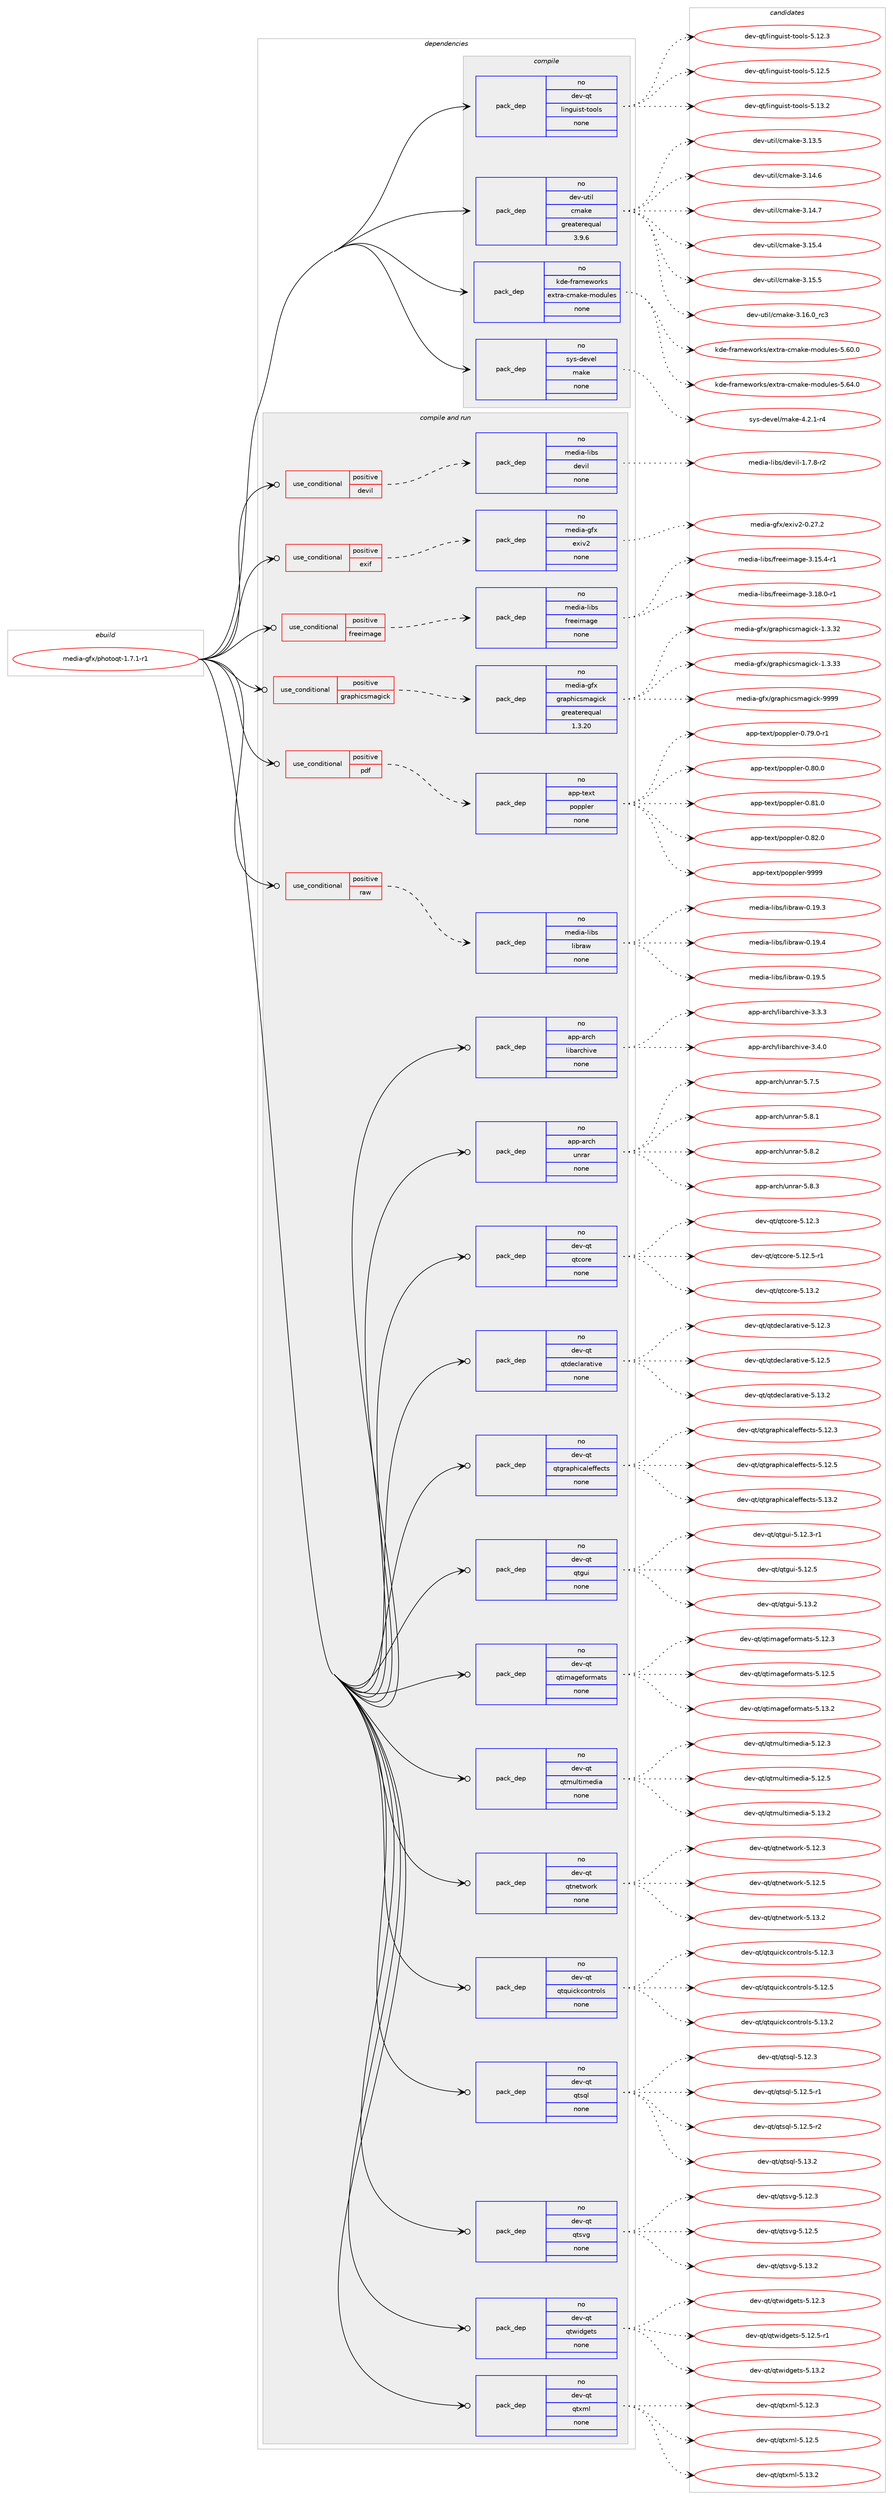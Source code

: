 digraph prolog {

# *************
# Graph options
# *************

newrank=true;
concentrate=true;
compound=true;
graph [rankdir=LR,fontname=Helvetica,fontsize=10,ranksep=1.5];#, ranksep=2.5, nodesep=0.2];
edge  [arrowhead=vee];
node  [fontname=Helvetica,fontsize=10];

# **********
# The ebuild
# **********

subgraph cluster_leftcol {
color=gray;
rank=same;
label=<<i>ebuild</i>>;
id [label="media-gfx/photoqt-1.7.1-r1", color=red, width=4, href="../media-gfx/photoqt-1.7.1-r1.svg"];
}

# ****************
# The dependencies
# ****************

subgraph cluster_midcol {
color=gray;
label=<<i>dependencies</i>>;
subgraph cluster_compile {
fillcolor="#eeeeee";
style=filled;
label=<<i>compile</i>>;
subgraph pack578759 {
dependency782718 [label=<<TABLE BORDER="0" CELLBORDER="1" CELLSPACING="0" CELLPADDING="4" WIDTH="220"><TR><TD ROWSPAN="6" CELLPADDING="30">pack_dep</TD></TR><TR><TD WIDTH="110">no</TD></TR><TR><TD>dev-qt</TD></TR><TR><TD>linguist-tools</TD></TR><TR><TD>none</TD></TR><TR><TD></TD></TR></TABLE>>, shape=none, color=blue];
}
id:e -> dependency782718:w [weight=20,style="solid",arrowhead="vee"];
subgraph pack578760 {
dependency782719 [label=<<TABLE BORDER="0" CELLBORDER="1" CELLSPACING="0" CELLPADDING="4" WIDTH="220"><TR><TD ROWSPAN="6" CELLPADDING="30">pack_dep</TD></TR><TR><TD WIDTH="110">no</TD></TR><TR><TD>dev-util</TD></TR><TR><TD>cmake</TD></TR><TR><TD>greaterequal</TD></TR><TR><TD>3.9.6</TD></TR></TABLE>>, shape=none, color=blue];
}
id:e -> dependency782719:w [weight=20,style="solid",arrowhead="vee"];
subgraph pack578761 {
dependency782720 [label=<<TABLE BORDER="0" CELLBORDER="1" CELLSPACING="0" CELLPADDING="4" WIDTH="220"><TR><TD ROWSPAN="6" CELLPADDING="30">pack_dep</TD></TR><TR><TD WIDTH="110">no</TD></TR><TR><TD>kde-frameworks</TD></TR><TR><TD>extra-cmake-modules</TD></TR><TR><TD>none</TD></TR><TR><TD></TD></TR></TABLE>>, shape=none, color=blue];
}
id:e -> dependency782720:w [weight=20,style="solid",arrowhead="vee"];
subgraph pack578762 {
dependency782721 [label=<<TABLE BORDER="0" CELLBORDER="1" CELLSPACING="0" CELLPADDING="4" WIDTH="220"><TR><TD ROWSPAN="6" CELLPADDING="30">pack_dep</TD></TR><TR><TD WIDTH="110">no</TD></TR><TR><TD>sys-devel</TD></TR><TR><TD>make</TD></TR><TR><TD>none</TD></TR><TR><TD></TD></TR></TABLE>>, shape=none, color=blue];
}
id:e -> dependency782721:w [weight=20,style="solid",arrowhead="vee"];
}
subgraph cluster_compileandrun {
fillcolor="#eeeeee";
style=filled;
label=<<i>compile and run</i>>;
subgraph cond190384 {
dependency782722 [label=<<TABLE BORDER="0" CELLBORDER="1" CELLSPACING="0" CELLPADDING="4"><TR><TD ROWSPAN="3" CELLPADDING="10">use_conditional</TD></TR><TR><TD>positive</TD></TR><TR><TD>devil</TD></TR></TABLE>>, shape=none, color=red];
subgraph pack578763 {
dependency782723 [label=<<TABLE BORDER="0" CELLBORDER="1" CELLSPACING="0" CELLPADDING="4" WIDTH="220"><TR><TD ROWSPAN="6" CELLPADDING="30">pack_dep</TD></TR><TR><TD WIDTH="110">no</TD></TR><TR><TD>media-libs</TD></TR><TR><TD>devil</TD></TR><TR><TD>none</TD></TR><TR><TD></TD></TR></TABLE>>, shape=none, color=blue];
}
dependency782722:e -> dependency782723:w [weight=20,style="dashed",arrowhead="vee"];
}
id:e -> dependency782722:w [weight=20,style="solid",arrowhead="odotvee"];
subgraph cond190385 {
dependency782724 [label=<<TABLE BORDER="0" CELLBORDER="1" CELLSPACING="0" CELLPADDING="4"><TR><TD ROWSPAN="3" CELLPADDING="10">use_conditional</TD></TR><TR><TD>positive</TD></TR><TR><TD>exif</TD></TR></TABLE>>, shape=none, color=red];
subgraph pack578764 {
dependency782725 [label=<<TABLE BORDER="0" CELLBORDER="1" CELLSPACING="0" CELLPADDING="4" WIDTH="220"><TR><TD ROWSPAN="6" CELLPADDING="30">pack_dep</TD></TR><TR><TD WIDTH="110">no</TD></TR><TR><TD>media-gfx</TD></TR><TR><TD>exiv2</TD></TR><TR><TD>none</TD></TR><TR><TD></TD></TR></TABLE>>, shape=none, color=blue];
}
dependency782724:e -> dependency782725:w [weight=20,style="dashed",arrowhead="vee"];
}
id:e -> dependency782724:w [weight=20,style="solid",arrowhead="odotvee"];
subgraph cond190386 {
dependency782726 [label=<<TABLE BORDER="0" CELLBORDER="1" CELLSPACING="0" CELLPADDING="4"><TR><TD ROWSPAN="3" CELLPADDING="10">use_conditional</TD></TR><TR><TD>positive</TD></TR><TR><TD>freeimage</TD></TR></TABLE>>, shape=none, color=red];
subgraph pack578765 {
dependency782727 [label=<<TABLE BORDER="0" CELLBORDER="1" CELLSPACING="0" CELLPADDING="4" WIDTH="220"><TR><TD ROWSPAN="6" CELLPADDING="30">pack_dep</TD></TR><TR><TD WIDTH="110">no</TD></TR><TR><TD>media-libs</TD></TR><TR><TD>freeimage</TD></TR><TR><TD>none</TD></TR><TR><TD></TD></TR></TABLE>>, shape=none, color=blue];
}
dependency782726:e -> dependency782727:w [weight=20,style="dashed",arrowhead="vee"];
}
id:e -> dependency782726:w [weight=20,style="solid",arrowhead="odotvee"];
subgraph cond190387 {
dependency782728 [label=<<TABLE BORDER="0" CELLBORDER="1" CELLSPACING="0" CELLPADDING="4"><TR><TD ROWSPAN="3" CELLPADDING="10">use_conditional</TD></TR><TR><TD>positive</TD></TR><TR><TD>graphicsmagick</TD></TR></TABLE>>, shape=none, color=red];
subgraph pack578766 {
dependency782729 [label=<<TABLE BORDER="0" CELLBORDER="1" CELLSPACING="0" CELLPADDING="4" WIDTH="220"><TR><TD ROWSPAN="6" CELLPADDING="30">pack_dep</TD></TR><TR><TD WIDTH="110">no</TD></TR><TR><TD>media-gfx</TD></TR><TR><TD>graphicsmagick</TD></TR><TR><TD>greaterequal</TD></TR><TR><TD>1.3.20</TD></TR></TABLE>>, shape=none, color=blue];
}
dependency782728:e -> dependency782729:w [weight=20,style="dashed",arrowhead="vee"];
}
id:e -> dependency782728:w [weight=20,style="solid",arrowhead="odotvee"];
subgraph cond190388 {
dependency782730 [label=<<TABLE BORDER="0" CELLBORDER="1" CELLSPACING="0" CELLPADDING="4"><TR><TD ROWSPAN="3" CELLPADDING="10">use_conditional</TD></TR><TR><TD>positive</TD></TR><TR><TD>pdf</TD></TR></TABLE>>, shape=none, color=red];
subgraph pack578767 {
dependency782731 [label=<<TABLE BORDER="0" CELLBORDER="1" CELLSPACING="0" CELLPADDING="4" WIDTH="220"><TR><TD ROWSPAN="6" CELLPADDING="30">pack_dep</TD></TR><TR><TD WIDTH="110">no</TD></TR><TR><TD>app-text</TD></TR><TR><TD>poppler</TD></TR><TR><TD>none</TD></TR><TR><TD></TD></TR></TABLE>>, shape=none, color=blue];
}
dependency782730:e -> dependency782731:w [weight=20,style="dashed",arrowhead="vee"];
}
id:e -> dependency782730:w [weight=20,style="solid",arrowhead="odotvee"];
subgraph cond190389 {
dependency782732 [label=<<TABLE BORDER="0" CELLBORDER="1" CELLSPACING="0" CELLPADDING="4"><TR><TD ROWSPAN="3" CELLPADDING="10">use_conditional</TD></TR><TR><TD>positive</TD></TR><TR><TD>raw</TD></TR></TABLE>>, shape=none, color=red];
subgraph pack578768 {
dependency782733 [label=<<TABLE BORDER="0" CELLBORDER="1" CELLSPACING="0" CELLPADDING="4" WIDTH="220"><TR><TD ROWSPAN="6" CELLPADDING="30">pack_dep</TD></TR><TR><TD WIDTH="110">no</TD></TR><TR><TD>media-libs</TD></TR><TR><TD>libraw</TD></TR><TR><TD>none</TD></TR><TR><TD></TD></TR></TABLE>>, shape=none, color=blue];
}
dependency782732:e -> dependency782733:w [weight=20,style="dashed",arrowhead="vee"];
}
id:e -> dependency782732:w [weight=20,style="solid",arrowhead="odotvee"];
subgraph pack578769 {
dependency782734 [label=<<TABLE BORDER="0" CELLBORDER="1" CELLSPACING="0" CELLPADDING="4" WIDTH="220"><TR><TD ROWSPAN="6" CELLPADDING="30">pack_dep</TD></TR><TR><TD WIDTH="110">no</TD></TR><TR><TD>app-arch</TD></TR><TR><TD>libarchive</TD></TR><TR><TD>none</TD></TR><TR><TD></TD></TR></TABLE>>, shape=none, color=blue];
}
id:e -> dependency782734:w [weight=20,style="solid",arrowhead="odotvee"];
subgraph pack578770 {
dependency782735 [label=<<TABLE BORDER="0" CELLBORDER="1" CELLSPACING="0" CELLPADDING="4" WIDTH="220"><TR><TD ROWSPAN="6" CELLPADDING="30">pack_dep</TD></TR><TR><TD WIDTH="110">no</TD></TR><TR><TD>app-arch</TD></TR><TR><TD>unrar</TD></TR><TR><TD>none</TD></TR><TR><TD></TD></TR></TABLE>>, shape=none, color=blue];
}
id:e -> dependency782735:w [weight=20,style="solid",arrowhead="odotvee"];
subgraph pack578771 {
dependency782736 [label=<<TABLE BORDER="0" CELLBORDER="1" CELLSPACING="0" CELLPADDING="4" WIDTH="220"><TR><TD ROWSPAN="6" CELLPADDING="30">pack_dep</TD></TR><TR><TD WIDTH="110">no</TD></TR><TR><TD>dev-qt</TD></TR><TR><TD>qtcore</TD></TR><TR><TD>none</TD></TR><TR><TD></TD></TR></TABLE>>, shape=none, color=blue];
}
id:e -> dependency782736:w [weight=20,style="solid",arrowhead="odotvee"];
subgraph pack578772 {
dependency782737 [label=<<TABLE BORDER="0" CELLBORDER="1" CELLSPACING="0" CELLPADDING="4" WIDTH="220"><TR><TD ROWSPAN="6" CELLPADDING="30">pack_dep</TD></TR><TR><TD WIDTH="110">no</TD></TR><TR><TD>dev-qt</TD></TR><TR><TD>qtdeclarative</TD></TR><TR><TD>none</TD></TR><TR><TD></TD></TR></TABLE>>, shape=none, color=blue];
}
id:e -> dependency782737:w [weight=20,style="solid",arrowhead="odotvee"];
subgraph pack578773 {
dependency782738 [label=<<TABLE BORDER="0" CELLBORDER="1" CELLSPACING="0" CELLPADDING="4" WIDTH="220"><TR><TD ROWSPAN="6" CELLPADDING="30">pack_dep</TD></TR><TR><TD WIDTH="110">no</TD></TR><TR><TD>dev-qt</TD></TR><TR><TD>qtgraphicaleffects</TD></TR><TR><TD>none</TD></TR><TR><TD></TD></TR></TABLE>>, shape=none, color=blue];
}
id:e -> dependency782738:w [weight=20,style="solid",arrowhead="odotvee"];
subgraph pack578774 {
dependency782739 [label=<<TABLE BORDER="0" CELLBORDER="1" CELLSPACING="0" CELLPADDING="4" WIDTH="220"><TR><TD ROWSPAN="6" CELLPADDING="30">pack_dep</TD></TR><TR><TD WIDTH="110">no</TD></TR><TR><TD>dev-qt</TD></TR><TR><TD>qtgui</TD></TR><TR><TD>none</TD></TR><TR><TD></TD></TR></TABLE>>, shape=none, color=blue];
}
id:e -> dependency782739:w [weight=20,style="solid",arrowhead="odotvee"];
subgraph pack578775 {
dependency782740 [label=<<TABLE BORDER="0" CELLBORDER="1" CELLSPACING="0" CELLPADDING="4" WIDTH="220"><TR><TD ROWSPAN="6" CELLPADDING="30">pack_dep</TD></TR><TR><TD WIDTH="110">no</TD></TR><TR><TD>dev-qt</TD></TR><TR><TD>qtimageformats</TD></TR><TR><TD>none</TD></TR><TR><TD></TD></TR></TABLE>>, shape=none, color=blue];
}
id:e -> dependency782740:w [weight=20,style="solid",arrowhead="odotvee"];
subgraph pack578776 {
dependency782741 [label=<<TABLE BORDER="0" CELLBORDER="1" CELLSPACING="0" CELLPADDING="4" WIDTH="220"><TR><TD ROWSPAN="6" CELLPADDING="30">pack_dep</TD></TR><TR><TD WIDTH="110">no</TD></TR><TR><TD>dev-qt</TD></TR><TR><TD>qtmultimedia</TD></TR><TR><TD>none</TD></TR><TR><TD></TD></TR></TABLE>>, shape=none, color=blue];
}
id:e -> dependency782741:w [weight=20,style="solid",arrowhead="odotvee"];
subgraph pack578777 {
dependency782742 [label=<<TABLE BORDER="0" CELLBORDER="1" CELLSPACING="0" CELLPADDING="4" WIDTH="220"><TR><TD ROWSPAN="6" CELLPADDING="30">pack_dep</TD></TR><TR><TD WIDTH="110">no</TD></TR><TR><TD>dev-qt</TD></TR><TR><TD>qtnetwork</TD></TR><TR><TD>none</TD></TR><TR><TD></TD></TR></TABLE>>, shape=none, color=blue];
}
id:e -> dependency782742:w [weight=20,style="solid",arrowhead="odotvee"];
subgraph pack578778 {
dependency782743 [label=<<TABLE BORDER="0" CELLBORDER="1" CELLSPACING="0" CELLPADDING="4" WIDTH="220"><TR><TD ROWSPAN="6" CELLPADDING="30">pack_dep</TD></TR><TR><TD WIDTH="110">no</TD></TR><TR><TD>dev-qt</TD></TR><TR><TD>qtquickcontrols</TD></TR><TR><TD>none</TD></TR><TR><TD></TD></TR></TABLE>>, shape=none, color=blue];
}
id:e -> dependency782743:w [weight=20,style="solid",arrowhead="odotvee"];
subgraph pack578779 {
dependency782744 [label=<<TABLE BORDER="0" CELLBORDER="1" CELLSPACING="0" CELLPADDING="4" WIDTH="220"><TR><TD ROWSPAN="6" CELLPADDING="30">pack_dep</TD></TR><TR><TD WIDTH="110">no</TD></TR><TR><TD>dev-qt</TD></TR><TR><TD>qtsql</TD></TR><TR><TD>none</TD></TR><TR><TD></TD></TR></TABLE>>, shape=none, color=blue];
}
id:e -> dependency782744:w [weight=20,style="solid",arrowhead="odotvee"];
subgraph pack578780 {
dependency782745 [label=<<TABLE BORDER="0" CELLBORDER="1" CELLSPACING="0" CELLPADDING="4" WIDTH="220"><TR><TD ROWSPAN="6" CELLPADDING="30">pack_dep</TD></TR><TR><TD WIDTH="110">no</TD></TR><TR><TD>dev-qt</TD></TR><TR><TD>qtsvg</TD></TR><TR><TD>none</TD></TR><TR><TD></TD></TR></TABLE>>, shape=none, color=blue];
}
id:e -> dependency782745:w [weight=20,style="solid",arrowhead="odotvee"];
subgraph pack578781 {
dependency782746 [label=<<TABLE BORDER="0" CELLBORDER="1" CELLSPACING="0" CELLPADDING="4" WIDTH="220"><TR><TD ROWSPAN="6" CELLPADDING="30">pack_dep</TD></TR><TR><TD WIDTH="110">no</TD></TR><TR><TD>dev-qt</TD></TR><TR><TD>qtwidgets</TD></TR><TR><TD>none</TD></TR><TR><TD></TD></TR></TABLE>>, shape=none, color=blue];
}
id:e -> dependency782746:w [weight=20,style="solid",arrowhead="odotvee"];
subgraph pack578782 {
dependency782747 [label=<<TABLE BORDER="0" CELLBORDER="1" CELLSPACING="0" CELLPADDING="4" WIDTH="220"><TR><TD ROWSPAN="6" CELLPADDING="30">pack_dep</TD></TR><TR><TD WIDTH="110">no</TD></TR><TR><TD>dev-qt</TD></TR><TR><TD>qtxml</TD></TR><TR><TD>none</TD></TR><TR><TD></TD></TR></TABLE>>, shape=none, color=blue];
}
id:e -> dependency782747:w [weight=20,style="solid",arrowhead="odotvee"];
}
subgraph cluster_run {
fillcolor="#eeeeee";
style=filled;
label=<<i>run</i>>;
}
}

# **************
# The candidates
# **************

subgraph cluster_choices {
rank=same;
color=gray;
label=<<i>candidates</i>>;

subgraph choice578759 {
color=black;
nodesep=1;
choice10010111845113116471081051101031171051151164511611111110811545534649504651 [label="dev-qt/linguist-tools-5.12.3", color=red, width=4,href="../dev-qt/linguist-tools-5.12.3.svg"];
choice10010111845113116471081051101031171051151164511611111110811545534649504653 [label="dev-qt/linguist-tools-5.12.5", color=red, width=4,href="../dev-qt/linguist-tools-5.12.5.svg"];
choice10010111845113116471081051101031171051151164511611111110811545534649514650 [label="dev-qt/linguist-tools-5.13.2", color=red, width=4,href="../dev-qt/linguist-tools-5.13.2.svg"];
dependency782718:e -> choice10010111845113116471081051101031171051151164511611111110811545534649504651:w [style=dotted,weight="100"];
dependency782718:e -> choice10010111845113116471081051101031171051151164511611111110811545534649504653:w [style=dotted,weight="100"];
dependency782718:e -> choice10010111845113116471081051101031171051151164511611111110811545534649514650:w [style=dotted,weight="100"];
}
subgraph choice578760 {
color=black;
nodesep=1;
choice1001011184511711610510847991099710710145514649514653 [label="dev-util/cmake-3.13.5", color=red, width=4,href="../dev-util/cmake-3.13.5.svg"];
choice1001011184511711610510847991099710710145514649524654 [label="dev-util/cmake-3.14.6", color=red, width=4,href="../dev-util/cmake-3.14.6.svg"];
choice1001011184511711610510847991099710710145514649524655 [label="dev-util/cmake-3.14.7", color=red, width=4,href="../dev-util/cmake-3.14.7.svg"];
choice1001011184511711610510847991099710710145514649534652 [label="dev-util/cmake-3.15.4", color=red, width=4,href="../dev-util/cmake-3.15.4.svg"];
choice1001011184511711610510847991099710710145514649534653 [label="dev-util/cmake-3.15.5", color=red, width=4,href="../dev-util/cmake-3.15.5.svg"];
choice1001011184511711610510847991099710710145514649544648951149951 [label="dev-util/cmake-3.16.0_rc3", color=red, width=4,href="../dev-util/cmake-3.16.0_rc3.svg"];
dependency782719:e -> choice1001011184511711610510847991099710710145514649514653:w [style=dotted,weight="100"];
dependency782719:e -> choice1001011184511711610510847991099710710145514649524654:w [style=dotted,weight="100"];
dependency782719:e -> choice1001011184511711610510847991099710710145514649524655:w [style=dotted,weight="100"];
dependency782719:e -> choice1001011184511711610510847991099710710145514649534652:w [style=dotted,weight="100"];
dependency782719:e -> choice1001011184511711610510847991099710710145514649534653:w [style=dotted,weight="100"];
dependency782719:e -> choice1001011184511711610510847991099710710145514649544648951149951:w [style=dotted,weight="100"];
}
subgraph choice578761 {
color=black;
nodesep=1;
choice107100101451021149710910111911111410711547101120116114974599109971071014510911110011710810111545534654484648 [label="kde-frameworks/extra-cmake-modules-5.60.0", color=red, width=4,href="../kde-frameworks/extra-cmake-modules-5.60.0.svg"];
choice107100101451021149710910111911111410711547101120116114974599109971071014510911110011710810111545534654524648 [label="kde-frameworks/extra-cmake-modules-5.64.0", color=red, width=4,href="../kde-frameworks/extra-cmake-modules-5.64.0.svg"];
dependency782720:e -> choice107100101451021149710910111911111410711547101120116114974599109971071014510911110011710810111545534654484648:w [style=dotted,weight="100"];
dependency782720:e -> choice107100101451021149710910111911111410711547101120116114974599109971071014510911110011710810111545534654524648:w [style=dotted,weight="100"];
}
subgraph choice578762 {
color=black;
nodesep=1;
choice1151211154510010111810110847109971071014552465046494511452 [label="sys-devel/make-4.2.1-r4", color=red, width=4,href="../sys-devel/make-4.2.1-r4.svg"];
dependency782721:e -> choice1151211154510010111810110847109971071014552465046494511452:w [style=dotted,weight="100"];
}
subgraph choice578763 {
color=black;
nodesep=1;
choice109101100105974510810598115471001011181051084549465546564511450 [label="media-libs/devil-1.7.8-r2", color=red, width=4,href="../media-libs/devil-1.7.8-r2.svg"];
dependency782723:e -> choice109101100105974510810598115471001011181051084549465546564511450:w [style=dotted,weight="100"];
}
subgraph choice578764 {
color=black;
nodesep=1;
choice1091011001059745103102120471011201051185045484650554650 [label="media-gfx/exiv2-0.27.2", color=red, width=4,href="../media-gfx/exiv2-0.27.2.svg"];
dependency782725:e -> choice1091011001059745103102120471011201051185045484650554650:w [style=dotted,weight="100"];
}
subgraph choice578765 {
color=black;
nodesep=1;
choice1091011001059745108105981154710211410110110510997103101455146495346524511449 [label="media-libs/freeimage-3.15.4-r1", color=red, width=4,href="../media-libs/freeimage-3.15.4-r1.svg"];
choice1091011001059745108105981154710211410110110510997103101455146495646484511449 [label="media-libs/freeimage-3.18.0-r1", color=red, width=4,href="../media-libs/freeimage-3.18.0-r1.svg"];
dependency782727:e -> choice1091011001059745108105981154710211410110110510997103101455146495346524511449:w [style=dotted,weight="100"];
dependency782727:e -> choice1091011001059745108105981154710211410110110510997103101455146495646484511449:w [style=dotted,weight="100"];
}
subgraph choice578766 {
color=black;
nodesep=1;
choice1091011001059745103102120471031149711210410599115109971031059910745494651465150 [label="media-gfx/graphicsmagick-1.3.32", color=red, width=4,href="../media-gfx/graphicsmagick-1.3.32.svg"];
choice1091011001059745103102120471031149711210410599115109971031059910745494651465151 [label="media-gfx/graphicsmagick-1.3.33", color=red, width=4,href="../media-gfx/graphicsmagick-1.3.33.svg"];
choice109101100105974510310212047103114971121041059911510997103105991074557575757 [label="media-gfx/graphicsmagick-9999", color=red, width=4,href="../media-gfx/graphicsmagick-9999.svg"];
dependency782729:e -> choice1091011001059745103102120471031149711210410599115109971031059910745494651465150:w [style=dotted,weight="100"];
dependency782729:e -> choice1091011001059745103102120471031149711210410599115109971031059910745494651465151:w [style=dotted,weight="100"];
dependency782729:e -> choice109101100105974510310212047103114971121041059911510997103105991074557575757:w [style=dotted,weight="100"];
}
subgraph choice578767 {
color=black;
nodesep=1;
choice971121124511610112011647112111112112108101114454846555746484511449 [label="app-text/poppler-0.79.0-r1", color=red, width=4,href="../app-text/poppler-0.79.0-r1.svg"];
choice97112112451161011201164711211111211210810111445484656484648 [label="app-text/poppler-0.80.0", color=red, width=4,href="../app-text/poppler-0.80.0.svg"];
choice97112112451161011201164711211111211210810111445484656494648 [label="app-text/poppler-0.81.0", color=red, width=4,href="../app-text/poppler-0.81.0.svg"];
choice97112112451161011201164711211111211210810111445484656504648 [label="app-text/poppler-0.82.0", color=red, width=4,href="../app-text/poppler-0.82.0.svg"];
choice9711211245116101120116471121111121121081011144557575757 [label="app-text/poppler-9999", color=red, width=4,href="../app-text/poppler-9999.svg"];
dependency782731:e -> choice971121124511610112011647112111112112108101114454846555746484511449:w [style=dotted,weight="100"];
dependency782731:e -> choice97112112451161011201164711211111211210810111445484656484648:w [style=dotted,weight="100"];
dependency782731:e -> choice97112112451161011201164711211111211210810111445484656494648:w [style=dotted,weight="100"];
dependency782731:e -> choice97112112451161011201164711211111211210810111445484656504648:w [style=dotted,weight="100"];
dependency782731:e -> choice9711211245116101120116471121111121121081011144557575757:w [style=dotted,weight="100"];
}
subgraph choice578768 {
color=black;
nodesep=1;
choice10910110010597451081059811547108105981149711945484649574651 [label="media-libs/libraw-0.19.3", color=red, width=4,href="../media-libs/libraw-0.19.3.svg"];
choice10910110010597451081059811547108105981149711945484649574652 [label="media-libs/libraw-0.19.4", color=red, width=4,href="../media-libs/libraw-0.19.4.svg"];
choice10910110010597451081059811547108105981149711945484649574653 [label="media-libs/libraw-0.19.5", color=red, width=4,href="../media-libs/libraw-0.19.5.svg"];
dependency782733:e -> choice10910110010597451081059811547108105981149711945484649574651:w [style=dotted,weight="100"];
dependency782733:e -> choice10910110010597451081059811547108105981149711945484649574652:w [style=dotted,weight="100"];
dependency782733:e -> choice10910110010597451081059811547108105981149711945484649574653:w [style=dotted,weight="100"];
}
subgraph choice578769 {
color=black;
nodesep=1;
choice9711211245971149910447108105989711499104105118101455146514651 [label="app-arch/libarchive-3.3.3", color=red, width=4,href="../app-arch/libarchive-3.3.3.svg"];
choice9711211245971149910447108105989711499104105118101455146524648 [label="app-arch/libarchive-3.4.0", color=red, width=4,href="../app-arch/libarchive-3.4.0.svg"];
dependency782734:e -> choice9711211245971149910447108105989711499104105118101455146514651:w [style=dotted,weight="100"];
dependency782734:e -> choice9711211245971149910447108105989711499104105118101455146524648:w [style=dotted,weight="100"];
}
subgraph choice578770 {
color=black;
nodesep=1;
choice971121124597114991044711711011497114455346554653 [label="app-arch/unrar-5.7.5", color=red, width=4,href="../app-arch/unrar-5.7.5.svg"];
choice971121124597114991044711711011497114455346564649 [label="app-arch/unrar-5.8.1", color=red, width=4,href="../app-arch/unrar-5.8.1.svg"];
choice971121124597114991044711711011497114455346564650 [label="app-arch/unrar-5.8.2", color=red, width=4,href="../app-arch/unrar-5.8.2.svg"];
choice971121124597114991044711711011497114455346564651 [label="app-arch/unrar-5.8.3", color=red, width=4,href="../app-arch/unrar-5.8.3.svg"];
dependency782735:e -> choice971121124597114991044711711011497114455346554653:w [style=dotted,weight="100"];
dependency782735:e -> choice971121124597114991044711711011497114455346564649:w [style=dotted,weight="100"];
dependency782735:e -> choice971121124597114991044711711011497114455346564650:w [style=dotted,weight="100"];
dependency782735:e -> choice971121124597114991044711711011497114455346564651:w [style=dotted,weight="100"];
}
subgraph choice578771 {
color=black;
nodesep=1;
choice10010111845113116471131169911111410145534649504651 [label="dev-qt/qtcore-5.12.3", color=red, width=4,href="../dev-qt/qtcore-5.12.3.svg"];
choice100101118451131164711311699111114101455346495046534511449 [label="dev-qt/qtcore-5.12.5-r1", color=red, width=4,href="../dev-qt/qtcore-5.12.5-r1.svg"];
choice10010111845113116471131169911111410145534649514650 [label="dev-qt/qtcore-5.13.2", color=red, width=4,href="../dev-qt/qtcore-5.13.2.svg"];
dependency782736:e -> choice10010111845113116471131169911111410145534649504651:w [style=dotted,weight="100"];
dependency782736:e -> choice100101118451131164711311699111114101455346495046534511449:w [style=dotted,weight="100"];
dependency782736:e -> choice10010111845113116471131169911111410145534649514650:w [style=dotted,weight="100"];
}
subgraph choice578772 {
color=black;
nodesep=1;
choice100101118451131164711311610010199108971149711610511810145534649504651 [label="dev-qt/qtdeclarative-5.12.3", color=red, width=4,href="../dev-qt/qtdeclarative-5.12.3.svg"];
choice100101118451131164711311610010199108971149711610511810145534649504653 [label="dev-qt/qtdeclarative-5.12.5", color=red, width=4,href="../dev-qt/qtdeclarative-5.12.5.svg"];
choice100101118451131164711311610010199108971149711610511810145534649514650 [label="dev-qt/qtdeclarative-5.13.2", color=red, width=4,href="../dev-qt/qtdeclarative-5.13.2.svg"];
dependency782737:e -> choice100101118451131164711311610010199108971149711610511810145534649504651:w [style=dotted,weight="100"];
dependency782737:e -> choice100101118451131164711311610010199108971149711610511810145534649504653:w [style=dotted,weight="100"];
dependency782737:e -> choice100101118451131164711311610010199108971149711610511810145534649514650:w [style=dotted,weight="100"];
}
subgraph choice578773 {
color=black;
nodesep=1;
choice10010111845113116471131161031149711210410599971081011021021019911611545534649504651 [label="dev-qt/qtgraphicaleffects-5.12.3", color=red, width=4,href="../dev-qt/qtgraphicaleffects-5.12.3.svg"];
choice10010111845113116471131161031149711210410599971081011021021019911611545534649504653 [label="dev-qt/qtgraphicaleffects-5.12.5", color=red, width=4,href="../dev-qt/qtgraphicaleffects-5.12.5.svg"];
choice10010111845113116471131161031149711210410599971081011021021019911611545534649514650 [label="dev-qt/qtgraphicaleffects-5.13.2", color=red, width=4,href="../dev-qt/qtgraphicaleffects-5.13.2.svg"];
dependency782738:e -> choice10010111845113116471131161031149711210410599971081011021021019911611545534649504651:w [style=dotted,weight="100"];
dependency782738:e -> choice10010111845113116471131161031149711210410599971081011021021019911611545534649504653:w [style=dotted,weight="100"];
dependency782738:e -> choice10010111845113116471131161031149711210410599971081011021021019911611545534649514650:w [style=dotted,weight="100"];
}
subgraph choice578774 {
color=black;
nodesep=1;
choice1001011184511311647113116103117105455346495046514511449 [label="dev-qt/qtgui-5.12.3-r1", color=red, width=4,href="../dev-qt/qtgui-5.12.3-r1.svg"];
choice100101118451131164711311610311710545534649504653 [label="dev-qt/qtgui-5.12.5", color=red, width=4,href="../dev-qt/qtgui-5.12.5.svg"];
choice100101118451131164711311610311710545534649514650 [label="dev-qt/qtgui-5.13.2", color=red, width=4,href="../dev-qt/qtgui-5.13.2.svg"];
dependency782739:e -> choice1001011184511311647113116103117105455346495046514511449:w [style=dotted,weight="100"];
dependency782739:e -> choice100101118451131164711311610311710545534649504653:w [style=dotted,weight="100"];
dependency782739:e -> choice100101118451131164711311610311710545534649514650:w [style=dotted,weight="100"];
}
subgraph choice578775 {
color=black;
nodesep=1;
choice1001011184511311647113116105109971031011021111141099711611545534649504651 [label="dev-qt/qtimageformats-5.12.3", color=red, width=4,href="../dev-qt/qtimageformats-5.12.3.svg"];
choice1001011184511311647113116105109971031011021111141099711611545534649504653 [label="dev-qt/qtimageformats-5.12.5", color=red, width=4,href="../dev-qt/qtimageformats-5.12.5.svg"];
choice1001011184511311647113116105109971031011021111141099711611545534649514650 [label="dev-qt/qtimageformats-5.13.2", color=red, width=4,href="../dev-qt/qtimageformats-5.13.2.svg"];
dependency782740:e -> choice1001011184511311647113116105109971031011021111141099711611545534649504651:w [style=dotted,weight="100"];
dependency782740:e -> choice1001011184511311647113116105109971031011021111141099711611545534649504653:w [style=dotted,weight="100"];
dependency782740:e -> choice1001011184511311647113116105109971031011021111141099711611545534649514650:w [style=dotted,weight="100"];
}
subgraph choice578776 {
color=black;
nodesep=1;
choice10010111845113116471131161091171081161051091011001059745534649504651 [label="dev-qt/qtmultimedia-5.12.3", color=red, width=4,href="../dev-qt/qtmultimedia-5.12.3.svg"];
choice10010111845113116471131161091171081161051091011001059745534649504653 [label="dev-qt/qtmultimedia-5.12.5", color=red, width=4,href="../dev-qt/qtmultimedia-5.12.5.svg"];
choice10010111845113116471131161091171081161051091011001059745534649514650 [label="dev-qt/qtmultimedia-5.13.2", color=red, width=4,href="../dev-qt/qtmultimedia-5.13.2.svg"];
dependency782741:e -> choice10010111845113116471131161091171081161051091011001059745534649504651:w [style=dotted,weight="100"];
dependency782741:e -> choice10010111845113116471131161091171081161051091011001059745534649504653:w [style=dotted,weight="100"];
dependency782741:e -> choice10010111845113116471131161091171081161051091011001059745534649514650:w [style=dotted,weight="100"];
}
subgraph choice578777 {
color=black;
nodesep=1;
choice100101118451131164711311611010111611911111410745534649504651 [label="dev-qt/qtnetwork-5.12.3", color=red, width=4,href="../dev-qt/qtnetwork-5.12.3.svg"];
choice100101118451131164711311611010111611911111410745534649504653 [label="dev-qt/qtnetwork-5.12.5", color=red, width=4,href="../dev-qt/qtnetwork-5.12.5.svg"];
choice100101118451131164711311611010111611911111410745534649514650 [label="dev-qt/qtnetwork-5.13.2", color=red, width=4,href="../dev-qt/qtnetwork-5.13.2.svg"];
dependency782742:e -> choice100101118451131164711311611010111611911111410745534649504651:w [style=dotted,weight="100"];
dependency782742:e -> choice100101118451131164711311611010111611911111410745534649504653:w [style=dotted,weight="100"];
dependency782742:e -> choice100101118451131164711311611010111611911111410745534649514650:w [style=dotted,weight="100"];
}
subgraph choice578778 {
color=black;
nodesep=1;
choice1001011184511311647113116113117105991079911111011611411110811545534649504651 [label="dev-qt/qtquickcontrols-5.12.3", color=red, width=4,href="../dev-qt/qtquickcontrols-5.12.3.svg"];
choice1001011184511311647113116113117105991079911111011611411110811545534649504653 [label="dev-qt/qtquickcontrols-5.12.5", color=red, width=4,href="../dev-qt/qtquickcontrols-5.12.5.svg"];
choice1001011184511311647113116113117105991079911111011611411110811545534649514650 [label="dev-qt/qtquickcontrols-5.13.2", color=red, width=4,href="../dev-qt/qtquickcontrols-5.13.2.svg"];
dependency782743:e -> choice1001011184511311647113116113117105991079911111011611411110811545534649504651:w [style=dotted,weight="100"];
dependency782743:e -> choice1001011184511311647113116113117105991079911111011611411110811545534649504653:w [style=dotted,weight="100"];
dependency782743:e -> choice1001011184511311647113116113117105991079911111011611411110811545534649514650:w [style=dotted,weight="100"];
}
subgraph choice578779 {
color=black;
nodesep=1;
choice100101118451131164711311611511310845534649504651 [label="dev-qt/qtsql-5.12.3", color=red, width=4,href="../dev-qt/qtsql-5.12.3.svg"];
choice1001011184511311647113116115113108455346495046534511449 [label="dev-qt/qtsql-5.12.5-r1", color=red, width=4,href="../dev-qt/qtsql-5.12.5-r1.svg"];
choice1001011184511311647113116115113108455346495046534511450 [label="dev-qt/qtsql-5.12.5-r2", color=red, width=4,href="../dev-qt/qtsql-5.12.5-r2.svg"];
choice100101118451131164711311611511310845534649514650 [label="dev-qt/qtsql-5.13.2", color=red, width=4,href="../dev-qt/qtsql-5.13.2.svg"];
dependency782744:e -> choice100101118451131164711311611511310845534649504651:w [style=dotted,weight="100"];
dependency782744:e -> choice1001011184511311647113116115113108455346495046534511449:w [style=dotted,weight="100"];
dependency782744:e -> choice1001011184511311647113116115113108455346495046534511450:w [style=dotted,weight="100"];
dependency782744:e -> choice100101118451131164711311611511310845534649514650:w [style=dotted,weight="100"];
}
subgraph choice578780 {
color=black;
nodesep=1;
choice100101118451131164711311611511810345534649504651 [label="dev-qt/qtsvg-5.12.3", color=red, width=4,href="../dev-qt/qtsvg-5.12.3.svg"];
choice100101118451131164711311611511810345534649504653 [label="dev-qt/qtsvg-5.12.5", color=red, width=4,href="../dev-qt/qtsvg-5.12.5.svg"];
choice100101118451131164711311611511810345534649514650 [label="dev-qt/qtsvg-5.13.2", color=red, width=4,href="../dev-qt/qtsvg-5.13.2.svg"];
dependency782745:e -> choice100101118451131164711311611511810345534649504651:w [style=dotted,weight="100"];
dependency782745:e -> choice100101118451131164711311611511810345534649504653:w [style=dotted,weight="100"];
dependency782745:e -> choice100101118451131164711311611511810345534649514650:w [style=dotted,weight="100"];
}
subgraph choice578781 {
color=black;
nodesep=1;
choice100101118451131164711311611910510010310111611545534649504651 [label="dev-qt/qtwidgets-5.12.3", color=red, width=4,href="../dev-qt/qtwidgets-5.12.3.svg"];
choice1001011184511311647113116119105100103101116115455346495046534511449 [label="dev-qt/qtwidgets-5.12.5-r1", color=red, width=4,href="../dev-qt/qtwidgets-5.12.5-r1.svg"];
choice100101118451131164711311611910510010310111611545534649514650 [label="dev-qt/qtwidgets-5.13.2", color=red, width=4,href="../dev-qt/qtwidgets-5.13.2.svg"];
dependency782746:e -> choice100101118451131164711311611910510010310111611545534649504651:w [style=dotted,weight="100"];
dependency782746:e -> choice1001011184511311647113116119105100103101116115455346495046534511449:w [style=dotted,weight="100"];
dependency782746:e -> choice100101118451131164711311611910510010310111611545534649514650:w [style=dotted,weight="100"];
}
subgraph choice578782 {
color=black;
nodesep=1;
choice100101118451131164711311612010910845534649504651 [label="dev-qt/qtxml-5.12.3", color=red, width=4,href="../dev-qt/qtxml-5.12.3.svg"];
choice100101118451131164711311612010910845534649504653 [label="dev-qt/qtxml-5.12.5", color=red, width=4,href="../dev-qt/qtxml-5.12.5.svg"];
choice100101118451131164711311612010910845534649514650 [label="dev-qt/qtxml-5.13.2", color=red, width=4,href="../dev-qt/qtxml-5.13.2.svg"];
dependency782747:e -> choice100101118451131164711311612010910845534649504651:w [style=dotted,weight="100"];
dependency782747:e -> choice100101118451131164711311612010910845534649504653:w [style=dotted,weight="100"];
dependency782747:e -> choice100101118451131164711311612010910845534649514650:w [style=dotted,weight="100"];
}
}

}
